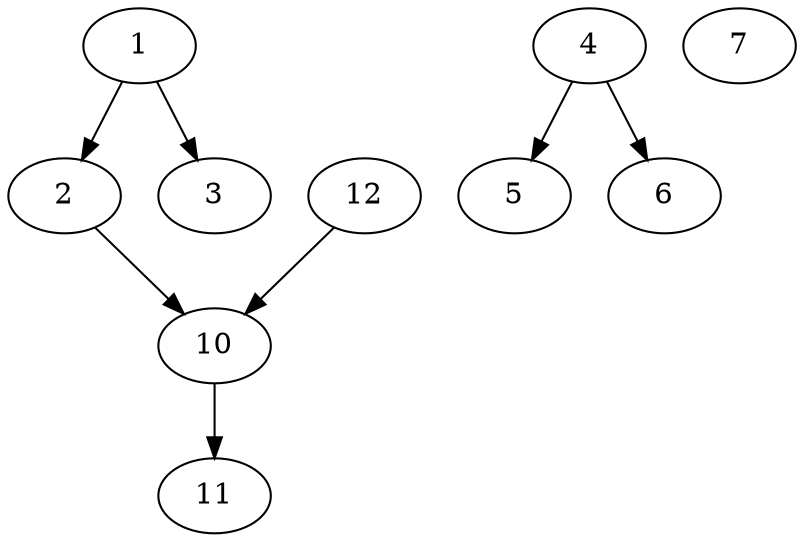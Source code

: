 strict digraph G {
  1 [ label="1" ];
  2 [ label="2" ];
  3 [ label="3" ];
  4 [ label="4" ];
  5 [ label="5" ];
  6 [ label="6" ];
  7 [ label="7" ];
  8 [ label="10" ];
  9 [ label="11" ];
  10 [ label="12" ];
  8 -> 9;
  10 -> 8;
  2 -> 8;
  4 -> 6;
  4 -> 5;
  1 -> 3;
  1 -> 2;
}

